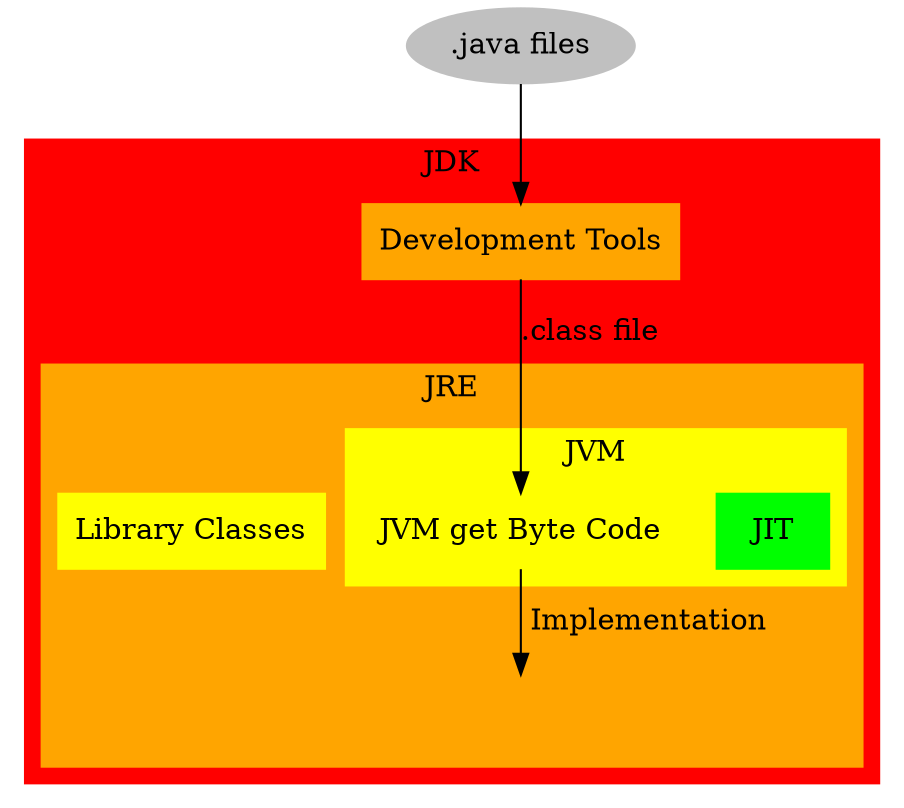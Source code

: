 digraph G {

    subgraph cluster_0 {
    style = filled;
    color = red;
    label = "JDK";
    node [shape = box,style = filled,color = orange];
    "Development Tools";
    subgraph cluster_1 {
    label = "JRE";
    color = orange;
    "Library Classes" [shape = box,style = filled,color = yellow];
    " " [style = filled,color = orange];
    subgraph cluster_2 {
    JIT [shape = box,style = filled,color = green];
    node [color = yellow];
    "JVM get Byte Code";
    label = "JVM";
    color = yellow;}
    }
    }
    node [style = filled,color = grey];
    ".java files" -> "Development Tools";
    "Development Tools" -> "JVM get Byte Code" [label = ".class file"];
    "JVM get Byte Code" -> " " [label = " Implementation"];
}
